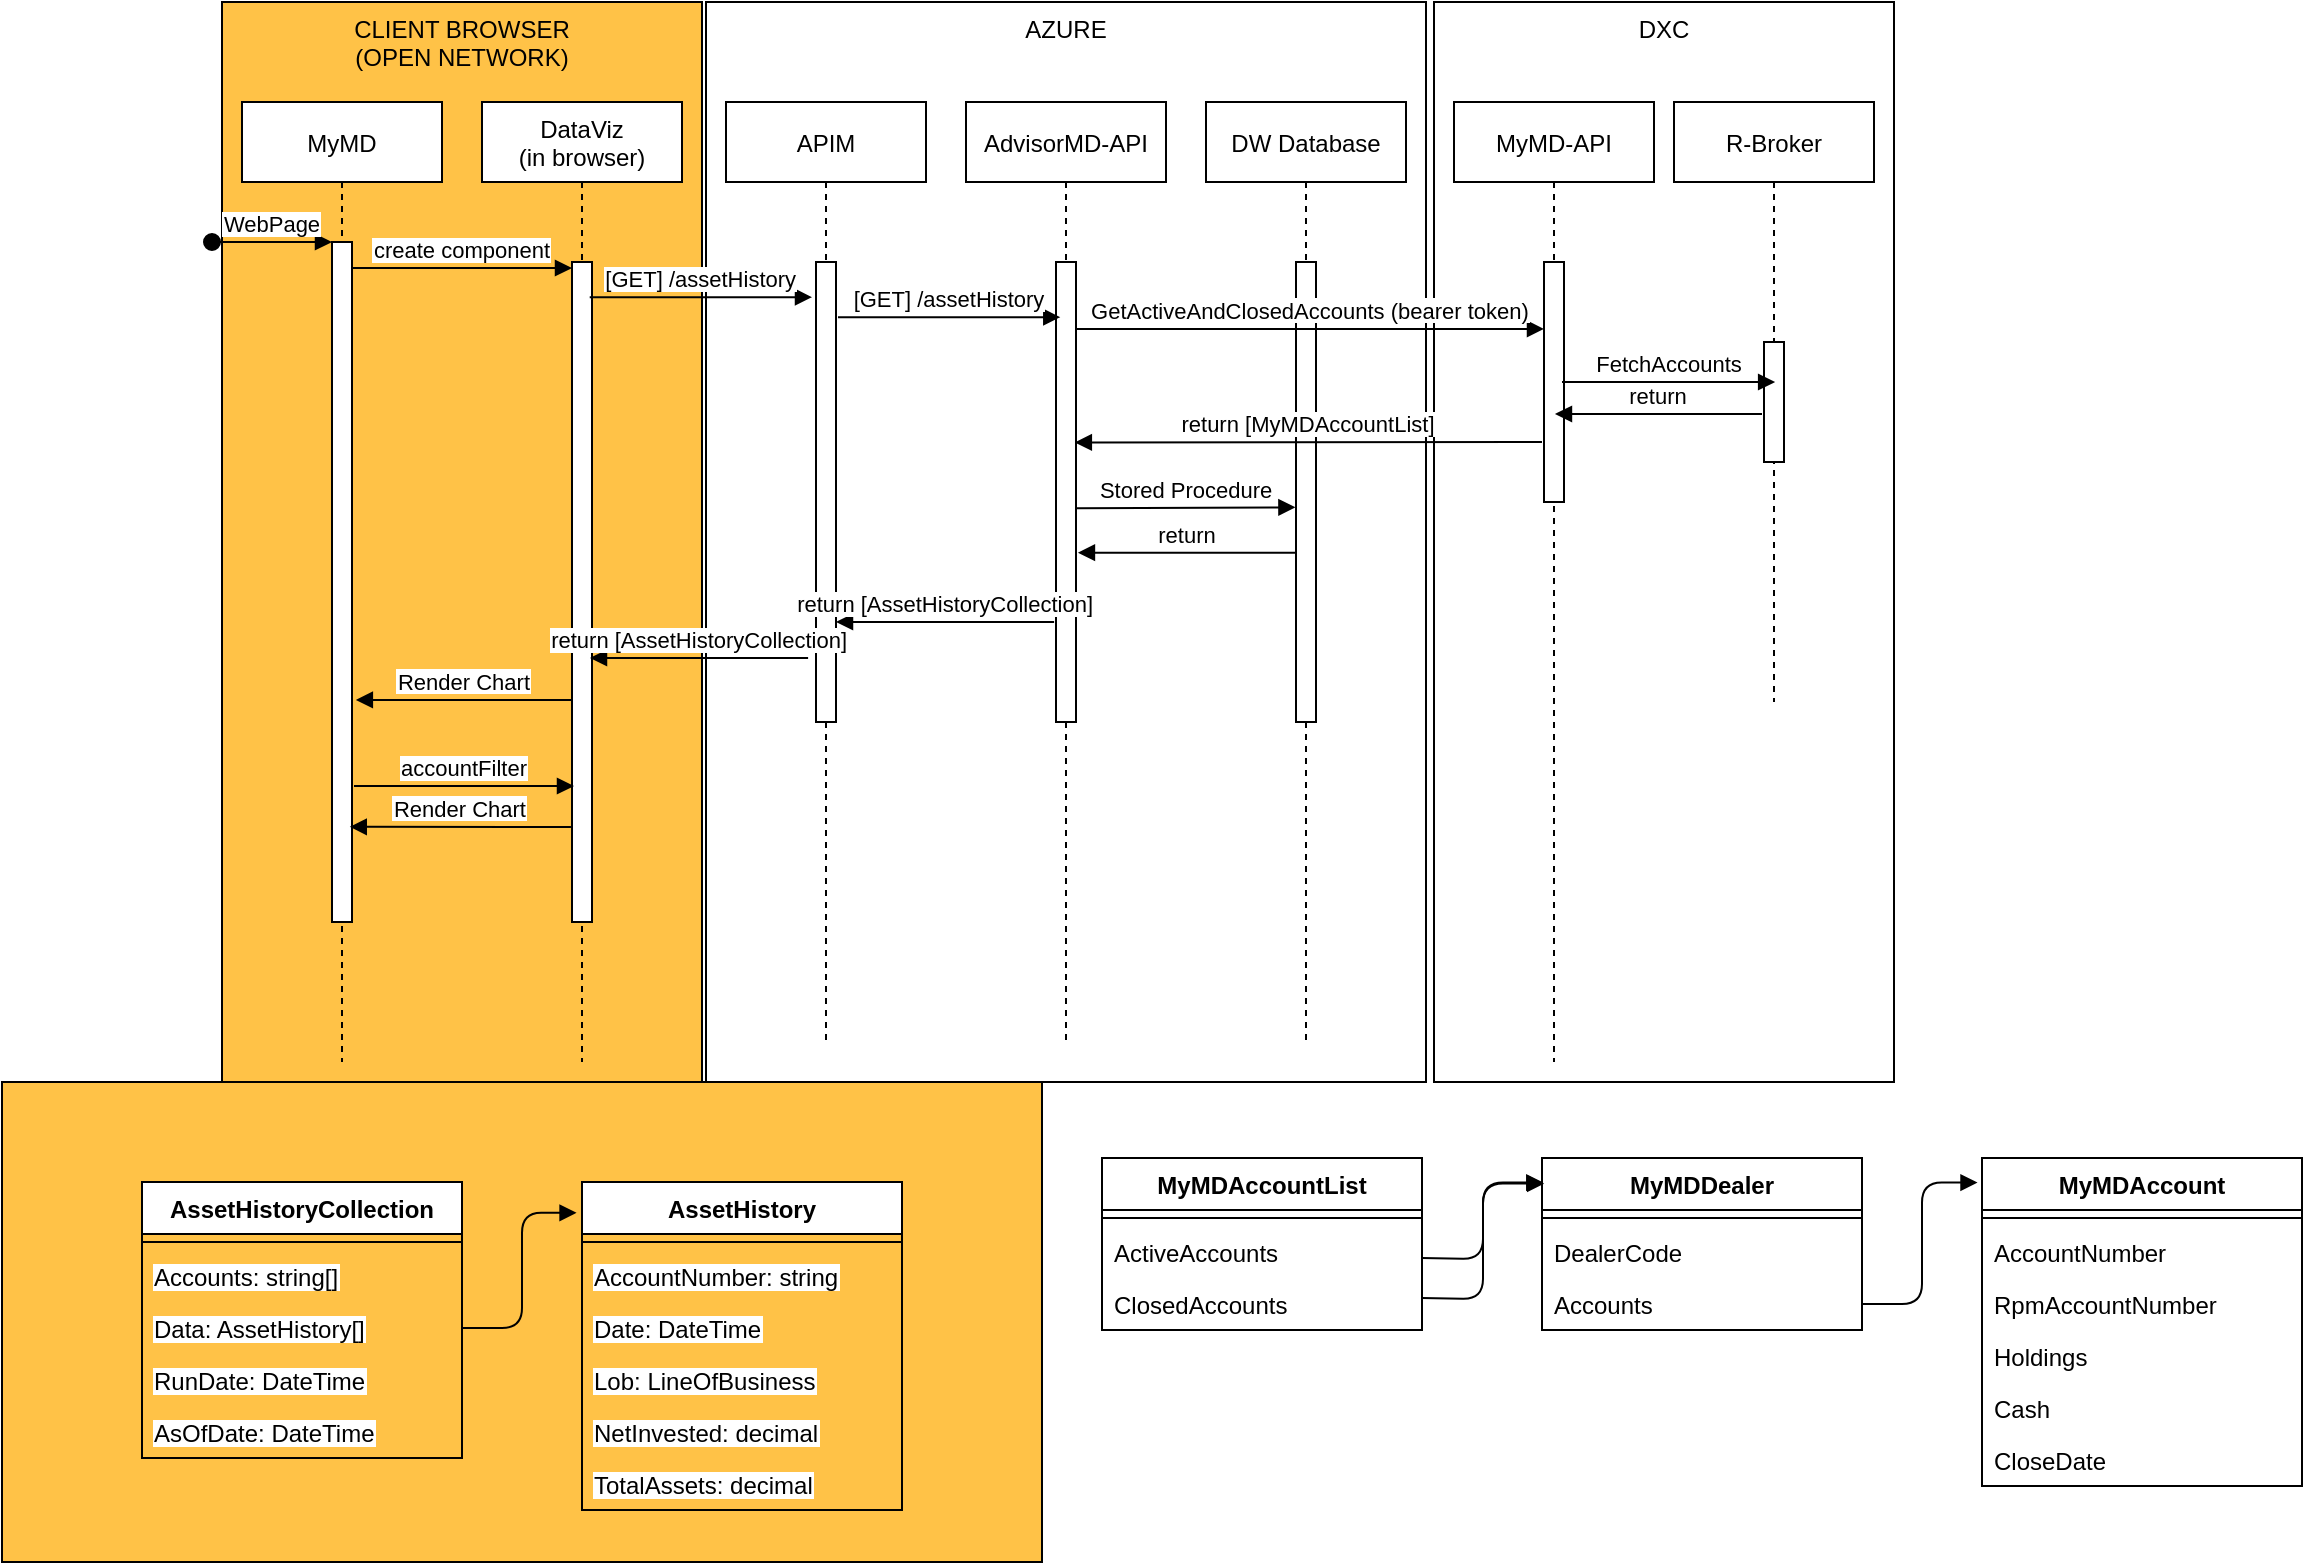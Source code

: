 <mxfile version="14.2.3" type="device"><diagram id="kgpKYQtTHZ0yAKxKKP6v" name="Page-1"><mxGraphModel dx="1422" dy="762" grid="1" gridSize="10" guides="1" tooltips="1" connect="1" arrows="1" fold="1" page="1" pageScale="1" pageWidth="850" pageHeight="1100" math="0" shadow="0"><root><mxCell id="0"/><mxCell id="1" parent="0"/><mxCell id="vwSD2Ll6hJnKml_gwDeJ-8" value="" style="rounded=0;whiteSpace=wrap;html=1;fillColor=#FFC247;" parent="1" vertex="1"><mxGeometry y="570" width="520" height="240" as="geometry"/></mxCell><mxCell id="vwSD2Ll6hJnKml_gwDeJ-5" value="CLIENT BROWSER&lt;br&gt;(OPEN NETWORK)" style="rounded=0;whiteSpace=wrap;html=1;verticalAlign=top;fillColor=#FFC247;" parent="1" vertex="1"><mxGeometry x="110" y="30" width="240" height="540" as="geometry"/></mxCell><mxCell id="O1ztnpO6jYg7FNGNO5Z2-10" value="DXC" style="rounded=0;whiteSpace=wrap;html=1;verticalAlign=top;" parent="1" vertex="1"><mxGeometry x="716" y="30" width="230" height="540" as="geometry"/></mxCell><mxCell id="O1ztnpO6jYg7FNGNO5Z2-8" value="AZURE" style="rounded=0;whiteSpace=wrap;html=1;verticalAlign=top;" parent="1" vertex="1"><mxGeometry x="352" y="30" width="360" height="540" as="geometry"/></mxCell><mxCell id="3nuBFxr9cyL0pnOWT2aG-1" value="MyMD" style="shape=umlLifeline;perimeter=lifelinePerimeter;container=1;collapsible=0;recursiveResize=0;rounded=0;shadow=0;strokeWidth=1;" parent="1" vertex="1"><mxGeometry x="120" y="80" width="100" height="480" as="geometry"/></mxCell><mxCell id="3nuBFxr9cyL0pnOWT2aG-2" value="" style="points=[];perimeter=orthogonalPerimeter;rounded=0;shadow=0;strokeWidth=1;" parent="3nuBFxr9cyL0pnOWT2aG-1" vertex="1"><mxGeometry x="45" y="70" width="10" height="340" as="geometry"/></mxCell><mxCell id="3nuBFxr9cyL0pnOWT2aG-3" value="WebPage" style="verticalAlign=bottom;startArrow=oval;endArrow=block;startSize=8;shadow=0;strokeWidth=1;" parent="3nuBFxr9cyL0pnOWT2aG-1" target="3nuBFxr9cyL0pnOWT2aG-2" edge="1"><mxGeometry relative="1" as="geometry"><mxPoint x="-15" y="70" as="sourcePoint"/></mxGeometry></mxCell><mxCell id="3nuBFxr9cyL0pnOWT2aG-5" value="DataViz&#10;(in browser)" style="shape=umlLifeline;perimeter=lifelinePerimeter;container=1;collapsible=0;recursiveResize=0;rounded=0;shadow=0;strokeWidth=1;" parent="1" vertex="1"><mxGeometry x="240" y="80" width="100" height="480" as="geometry"/></mxCell><mxCell id="3nuBFxr9cyL0pnOWT2aG-6" value="" style="points=[];perimeter=orthogonalPerimeter;rounded=0;shadow=0;strokeWidth=1;" parent="3nuBFxr9cyL0pnOWT2aG-5" vertex="1"><mxGeometry x="45" y="80" width="10" height="330" as="geometry"/></mxCell><mxCell id="3nuBFxr9cyL0pnOWT2aG-8" value="create component" style="verticalAlign=bottom;endArrow=block;entryX=0;entryY=0;shadow=0;strokeWidth=1;" parent="1" edge="1"><mxGeometry relative="1" as="geometry"><mxPoint x="175" y="163.0" as="sourcePoint"/><mxPoint x="285" y="163.0" as="targetPoint"/></mxGeometry></mxCell><mxCell id="O1ztnpO6jYg7FNGNO5Z2-1" value="AdvisorMD-API" style="shape=umlLifeline;perimeter=lifelinePerimeter;container=1;collapsible=0;recursiveResize=0;rounded=0;shadow=0;strokeWidth=1;" parent="1" vertex="1"><mxGeometry x="482" y="80" width="100" height="470" as="geometry"/></mxCell><mxCell id="O1ztnpO6jYg7FNGNO5Z2-2" value="" style="points=[];perimeter=orthogonalPerimeter;rounded=0;shadow=0;strokeWidth=1;" parent="O1ztnpO6jYg7FNGNO5Z2-1" vertex="1"><mxGeometry x="45" y="80" width="10" height="230" as="geometry"/></mxCell><mxCell id="O1ztnpO6jYg7FNGNO5Z2-3" value="DW Database" style="shape=umlLifeline;perimeter=lifelinePerimeter;container=1;collapsible=0;recursiveResize=0;rounded=0;shadow=0;strokeWidth=1;" parent="1" vertex="1"><mxGeometry x="602" y="80" width="100" height="470" as="geometry"/></mxCell><mxCell id="O1ztnpO6jYg7FNGNO5Z2-4" value="" style="points=[];perimeter=orthogonalPerimeter;rounded=0;shadow=0;strokeWidth=1;" parent="O1ztnpO6jYg7FNGNO5Z2-3" vertex="1"><mxGeometry x="45" y="80" width="10" height="230" as="geometry"/></mxCell><mxCell id="O1ztnpO6jYg7FNGNO5Z2-5" value="[GET] /assetHistory" style="verticalAlign=bottom;endArrow=block;shadow=0;strokeWidth=1;exitX=0.886;exitY=0.123;exitDx=0;exitDy=0;exitPerimeter=0;" parent="1" edge="1"><mxGeometry relative="1" as="geometry"><mxPoint x="293.86" y="177.59" as="sourcePoint"/><mxPoint x="405" y="177.59" as="targetPoint"/></mxGeometry></mxCell><mxCell id="O1ztnpO6jYg7FNGNO5Z2-6" value="GetActiveAndClosedAccounts (bearer token)" style="verticalAlign=bottom;endArrow=block;shadow=0;strokeWidth=1;exitX=0.886;exitY=0.123;exitDx=0;exitDy=0;exitPerimeter=0;" parent="1" target="O1ztnpO6jYg7FNGNO5Z2-12" edge="1"><mxGeometry relative="1" as="geometry"><mxPoint x="537.0" y="193.48" as="sourcePoint"/><mxPoint x="649.57" y="193.0" as="targetPoint"/></mxGeometry></mxCell><mxCell id="O1ztnpO6jYg7FNGNO5Z2-11" value="MyMD-API" style="shape=umlLifeline;perimeter=lifelinePerimeter;container=1;collapsible=0;recursiveResize=0;rounded=0;shadow=0;strokeWidth=1;" parent="1" vertex="1"><mxGeometry x="726" y="80" width="100" height="480" as="geometry"/></mxCell><mxCell id="O1ztnpO6jYg7FNGNO5Z2-12" value="" style="points=[];perimeter=orthogonalPerimeter;rounded=0;shadow=0;strokeWidth=1;" parent="O1ztnpO6jYg7FNGNO5Z2-11" vertex="1"><mxGeometry x="45" y="80" width="10" height="120" as="geometry"/></mxCell><mxCell id="O1ztnpO6jYg7FNGNO5Z2-13" value="return [MyMDAccountList]" style="verticalAlign=bottom;endArrow=block;shadow=0;strokeWidth=1;entryX=0.943;entryY=0.495;entryDx=0;entryDy=0;entryPerimeter=0;" parent="1" edge="1"><mxGeometry relative="1" as="geometry"><mxPoint x="770" y="250" as="sourcePoint"/><mxPoint x="536.43" y="250.2" as="targetPoint"/></mxGeometry></mxCell><mxCell id="O1ztnpO6jYg7FNGNO5Z2-15" value="R-Broker" style="shape=umlLifeline;perimeter=lifelinePerimeter;container=1;collapsible=0;recursiveResize=0;rounded=0;shadow=0;strokeWidth=1;" parent="1" vertex="1"><mxGeometry x="836" y="80" width="100" height="300" as="geometry"/></mxCell><mxCell id="O1ztnpO6jYg7FNGNO5Z2-16" value="" style="points=[];perimeter=orthogonalPerimeter;rounded=0;shadow=0;strokeWidth=1;" parent="O1ztnpO6jYg7FNGNO5Z2-15" vertex="1"><mxGeometry x="45" y="120" width="10" height="60" as="geometry"/></mxCell><mxCell id="O1ztnpO6jYg7FNGNO5Z2-17" value="Stored Procedure" style="verticalAlign=bottom;endArrow=block;shadow=0;strokeWidth=1;entryX=-0.029;entryY=0.748;entryDx=0;entryDy=0;entryPerimeter=0;exitX=1.005;exitY=0.751;exitDx=0;exitDy=0;exitPerimeter=0;" parent="1" edge="1"><mxGeometry relative="1" as="geometry"><mxPoint x="537.05" y="283.16" as="sourcePoint"/><mxPoint x="646.71" y="282.68" as="targetPoint"/></mxGeometry></mxCell><mxCell id="O1ztnpO6jYg7FNGNO5Z2-18" value="return" style="verticalAlign=bottom;endArrow=block;shadow=0;strokeWidth=1;entryX=1.097;entryY=0.877;entryDx=0;entryDy=0;entryPerimeter=0;exitX=0.002;exitY=0.877;exitDx=0;exitDy=0;exitPerimeter=0;" parent="1" edge="1"><mxGeometry relative="1" as="geometry"><mxPoint x="647.02" y="305.32" as="sourcePoint"/><mxPoint x="537.97" y="305.32" as="targetPoint"/></mxGeometry></mxCell><mxCell id="O1ztnpO6jYg7FNGNO5Z2-20" value="Render Chart" style="verticalAlign=bottom;endArrow=block;shadow=0;strokeWidth=1;entryX=1.193;entryY=0.647;entryDx=0;entryDy=0;entryPerimeter=0;" parent="1" edge="1"><mxGeometry relative="1" as="geometry"><mxPoint x="285" y="378.98" as="sourcePoint"/><mxPoint x="176.93" y="378.98" as="targetPoint"/></mxGeometry></mxCell><mxCell id="O1ztnpO6jYg7FNGNO5Z2-21" value="Render Chart" style="verticalAlign=bottom;endArrow=block;shadow=0;strokeWidth=1;entryX=0.888;entryY=0.86;entryDx=0;entryDy=0;entryPerimeter=0;exitX=-0.054;exitY=0.856;exitDx=0;exitDy=0;exitPerimeter=0;" parent="1" source="3nuBFxr9cyL0pnOWT2aG-6" target="3nuBFxr9cyL0pnOWT2aG-2" edge="1"><mxGeometry relative="1" as="geometry"><mxPoint x="280" y="440" as="sourcePoint"/><mxPoint x="170" y="440.1" as="targetPoint"/></mxGeometry></mxCell><mxCell id="O1ztnpO6jYg7FNGNO5Z2-22" value="accountFilter" style="verticalAlign=bottom;endArrow=block;entryX=0;entryY=0;shadow=0;strokeWidth=1;" parent="1" edge="1"><mxGeometry relative="1" as="geometry"><mxPoint x="176" y="422.0" as="sourcePoint"/><mxPoint x="286" y="422.0" as="targetPoint"/></mxGeometry></mxCell><mxCell id="Sypi5cE7gtwRGKZ2RJez-1" value="MyMDAccount" style="swimlane;fontStyle=1;align=center;verticalAlign=top;childLayout=stackLayout;horizontal=1;startSize=26;horizontalStack=0;resizeParent=1;resizeParentMax=0;resizeLast=0;collapsible=1;marginBottom=0;" parent="1" vertex="1"><mxGeometry x="990" y="608" width="160" height="164" as="geometry"/></mxCell><mxCell id="Sypi5cE7gtwRGKZ2RJez-3" value="" style="line;strokeWidth=1;fillColor=none;align=left;verticalAlign=middle;spacingTop=-1;spacingLeft=3;spacingRight=3;rotatable=0;labelPosition=right;points=[];portConstraint=eastwest;" parent="Sypi5cE7gtwRGKZ2RJez-1" vertex="1"><mxGeometry y="26" width="160" height="8" as="geometry"/></mxCell><mxCell id="Sypi5cE7gtwRGKZ2RJez-4" value="AccountNumber" style="text;strokeColor=none;fillColor=none;align=left;verticalAlign=top;spacingLeft=4;spacingRight=4;overflow=hidden;rotatable=0;points=[[0,0.5],[1,0.5]];portConstraint=eastwest;" parent="Sypi5cE7gtwRGKZ2RJez-1" vertex="1"><mxGeometry y="34" width="160" height="26" as="geometry"/></mxCell><mxCell id="Sypi5cE7gtwRGKZ2RJez-6" value="RpmAccountNumber" style="text;strokeColor=none;fillColor=none;align=left;verticalAlign=top;spacingLeft=4;spacingRight=4;overflow=hidden;rotatable=0;points=[[0,0.5],[1,0.5]];portConstraint=eastwest;" parent="Sypi5cE7gtwRGKZ2RJez-1" vertex="1"><mxGeometry y="60" width="160" height="26" as="geometry"/></mxCell><mxCell id="Sypi5cE7gtwRGKZ2RJez-7" value="Holdings" style="text;strokeColor=none;fillColor=none;align=left;verticalAlign=top;spacingLeft=4;spacingRight=4;overflow=hidden;rotatable=0;points=[[0,0.5],[1,0.5]];portConstraint=eastwest;" parent="Sypi5cE7gtwRGKZ2RJez-1" vertex="1"><mxGeometry y="86" width="160" height="26" as="geometry"/></mxCell><mxCell id="Sypi5cE7gtwRGKZ2RJez-8" value="Cash" style="text;strokeColor=none;fillColor=none;align=left;verticalAlign=top;spacingLeft=4;spacingRight=4;overflow=hidden;rotatable=0;points=[[0,0.5],[1,0.5]];portConstraint=eastwest;" parent="Sypi5cE7gtwRGKZ2RJez-1" vertex="1"><mxGeometry y="112" width="160" height="26" as="geometry"/></mxCell><mxCell id="Sypi5cE7gtwRGKZ2RJez-9" value="CloseDate" style="text;strokeColor=none;fillColor=none;align=left;verticalAlign=top;spacingLeft=4;spacingRight=4;overflow=hidden;rotatable=0;points=[[0,0.5],[1,0.5]];portConstraint=eastwest;" parent="Sypi5cE7gtwRGKZ2RJez-1" vertex="1"><mxGeometry y="138" width="160" height="26" as="geometry"/></mxCell><mxCell id="Sypi5cE7gtwRGKZ2RJez-11" value="MyMDDealer" style="swimlane;fontStyle=1;align=center;verticalAlign=top;childLayout=stackLayout;horizontal=1;startSize=26;horizontalStack=0;resizeParent=1;resizeParentMax=0;resizeLast=0;collapsible=1;marginBottom=0;" parent="1" vertex="1"><mxGeometry x="770" y="608" width="160" height="86" as="geometry"/></mxCell><mxCell id="Sypi5cE7gtwRGKZ2RJez-12" value="" style="line;strokeWidth=1;fillColor=none;align=left;verticalAlign=middle;spacingTop=-1;spacingLeft=3;spacingRight=3;rotatable=0;labelPosition=right;points=[];portConstraint=eastwest;" parent="Sypi5cE7gtwRGKZ2RJez-11" vertex="1"><mxGeometry y="26" width="160" height="8" as="geometry"/></mxCell><mxCell id="Sypi5cE7gtwRGKZ2RJez-13" value="DealerCode" style="text;strokeColor=none;fillColor=none;align=left;verticalAlign=top;spacingLeft=4;spacingRight=4;overflow=hidden;rotatable=0;points=[[0,0.5],[1,0.5]];portConstraint=eastwest;" parent="Sypi5cE7gtwRGKZ2RJez-11" vertex="1"><mxGeometry y="34" width="160" height="26" as="geometry"/></mxCell><mxCell id="Sypi5cE7gtwRGKZ2RJez-14" value="Accounts" style="text;strokeColor=none;fillColor=none;align=left;verticalAlign=top;spacingLeft=4;spacingRight=4;overflow=hidden;rotatable=0;points=[[0,0.5],[1,0.5]];portConstraint=eastwest;" parent="Sypi5cE7gtwRGKZ2RJez-11" vertex="1"><mxGeometry y="60" width="160" height="26" as="geometry"/></mxCell><mxCell id="Sypi5cE7gtwRGKZ2RJez-18" value="" style="endArrow=block;endFill=1;html=1;edgeStyle=orthogonalEdgeStyle;align=left;verticalAlign=top;exitX=1;exitY=0.5;exitDx=0;exitDy=0;entryX=-0.014;entryY=0.075;entryDx=0;entryDy=0;entryPerimeter=0;" parent="1" source="Sypi5cE7gtwRGKZ2RJez-14" target="Sypi5cE7gtwRGKZ2RJez-1" edge="1"><mxGeometry x="-1" relative="1" as="geometry"><mxPoint x="830" y="678" as="sourcePoint"/><mxPoint x="990" y="678" as="targetPoint"/></mxGeometry></mxCell><mxCell id="Sypi5cE7gtwRGKZ2RJez-20" value="MyMDAccountList" style="swimlane;fontStyle=1;align=center;verticalAlign=top;childLayout=stackLayout;horizontal=1;startSize=26;horizontalStack=0;resizeParent=1;resizeParentMax=0;resizeLast=0;collapsible=1;marginBottom=0;" parent="1" vertex="1"><mxGeometry x="550" y="608" width="160" height="86" as="geometry"/></mxCell><mxCell id="Sypi5cE7gtwRGKZ2RJez-21" value="" style="line;strokeWidth=1;fillColor=none;align=left;verticalAlign=middle;spacingTop=-1;spacingLeft=3;spacingRight=3;rotatable=0;labelPosition=right;points=[];portConstraint=eastwest;" parent="Sypi5cE7gtwRGKZ2RJez-20" vertex="1"><mxGeometry y="26" width="160" height="8" as="geometry"/></mxCell><mxCell id="Sypi5cE7gtwRGKZ2RJez-22" value="ActiveAccounts" style="text;strokeColor=none;fillColor=none;align=left;verticalAlign=top;spacingLeft=4;spacingRight=4;overflow=hidden;rotatable=0;points=[[0,0.5],[1,0.5]];portConstraint=eastwest;" parent="Sypi5cE7gtwRGKZ2RJez-20" vertex="1"><mxGeometry y="34" width="160" height="26" as="geometry"/></mxCell><mxCell id="Sypi5cE7gtwRGKZ2RJez-23" value="ClosedAccounts" style="text;strokeColor=none;fillColor=none;align=left;verticalAlign=top;spacingLeft=4;spacingRight=4;overflow=hidden;rotatable=0;points=[[0,0.5],[1,0.5]];portConstraint=eastwest;" parent="Sypi5cE7gtwRGKZ2RJez-20" vertex="1"><mxGeometry y="60" width="160" height="26" as="geometry"/></mxCell><mxCell id="Sypi5cE7gtwRGKZ2RJez-26" value="" style="endArrow=block;endFill=1;html=1;edgeStyle=orthogonalEdgeStyle;align=left;verticalAlign=top;entryX=0.007;entryY=0.149;entryDx=0;entryDy=0;entryPerimeter=0;" parent="1" target="Sypi5cE7gtwRGKZ2RJez-11" edge="1"><mxGeometry x="-1" relative="1" as="geometry"><mxPoint x="710" y="678" as="sourcePoint"/><mxPoint x="770" y="678" as="targetPoint"/></mxGeometry></mxCell><mxCell id="Sypi5cE7gtwRGKZ2RJez-28" value="" style="endArrow=block;endFill=1;html=1;edgeStyle=orthogonalEdgeStyle;align=left;verticalAlign=top;entryX=0.004;entryY=0.143;entryDx=0;entryDy=0;entryPerimeter=0;" parent="1" target="Sypi5cE7gtwRGKZ2RJez-11" edge="1"><mxGeometry x="-1" relative="1" as="geometry"><mxPoint x="710" y="658" as="sourcePoint"/><mxPoint x="770" y="658" as="targetPoint"/></mxGeometry></mxCell><mxCell id="Sypi5cE7gtwRGKZ2RJez-29" value="AssetHistoryCollection" style="swimlane;fontStyle=1;align=center;verticalAlign=top;childLayout=stackLayout;horizontal=1;startSize=26;horizontalStack=0;resizeParent=1;resizeParentMax=0;resizeLast=0;collapsible=1;marginBottom=0;labelBackgroundColor=#ffffff;" parent="1" vertex="1"><mxGeometry x="70" y="620" width="160" height="138" as="geometry"/></mxCell><mxCell id="Sypi5cE7gtwRGKZ2RJez-30" value="" style="line;strokeWidth=1;fillColor=none;align=left;verticalAlign=middle;spacingTop=-1;spacingLeft=3;spacingRight=3;rotatable=0;labelPosition=right;points=[];portConstraint=eastwest;labelBackgroundColor=#ffffff;" parent="Sypi5cE7gtwRGKZ2RJez-29" vertex="1"><mxGeometry y="26" width="160" height="8" as="geometry"/></mxCell><mxCell id="Sypi5cE7gtwRGKZ2RJez-31" value="Accounts: string[]" style="text;strokeColor=none;fillColor=none;align=left;verticalAlign=top;spacingLeft=4;spacingRight=4;overflow=hidden;rotatable=0;points=[[0,0.5],[1,0.5]];portConstraint=eastwest;labelBackgroundColor=#ffffff;" parent="Sypi5cE7gtwRGKZ2RJez-29" vertex="1"><mxGeometry y="34" width="160" height="26" as="geometry"/></mxCell><mxCell id="Sypi5cE7gtwRGKZ2RJez-32" value="Data: AssetHistory[]" style="text;strokeColor=none;fillColor=none;align=left;verticalAlign=top;spacingLeft=4;spacingRight=4;overflow=hidden;rotatable=0;points=[[0,0.5],[1,0.5]];portConstraint=eastwest;labelBackgroundColor=#ffffff;" parent="Sypi5cE7gtwRGKZ2RJez-29" vertex="1"><mxGeometry y="60" width="160" height="26" as="geometry"/></mxCell><mxCell id="Sypi5cE7gtwRGKZ2RJez-33" value="RunDate: DateTime" style="text;strokeColor=none;fillColor=none;align=left;verticalAlign=top;spacingLeft=4;spacingRight=4;overflow=hidden;rotatable=0;points=[[0,0.5],[1,0.5]];portConstraint=eastwest;labelBackgroundColor=#ffffff;" parent="Sypi5cE7gtwRGKZ2RJez-29" vertex="1"><mxGeometry y="86" width="160" height="26" as="geometry"/></mxCell><mxCell id="Sypi5cE7gtwRGKZ2RJez-34" value="AsOfDate: DateTime" style="text;strokeColor=none;fillColor=none;align=left;verticalAlign=top;spacingLeft=4;spacingRight=4;overflow=hidden;rotatable=0;points=[[0,0.5],[1,0.5]];portConstraint=eastwest;labelBackgroundColor=#ffffff;" parent="Sypi5cE7gtwRGKZ2RJez-29" vertex="1"><mxGeometry y="112" width="160" height="26" as="geometry"/></mxCell><mxCell id="Sypi5cE7gtwRGKZ2RJez-36" value="AssetHistory" style="swimlane;fontStyle=1;align=center;verticalAlign=top;childLayout=stackLayout;horizontal=1;startSize=26;horizontalStack=0;resizeParent=1;resizeParentMax=0;resizeLast=0;collapsible=1;marginBottom=0;labelBackgroundColor=#ffffff;" parent="1" vertex="1"><mxGeometry x="290" y="620" width="160" height="164" as="geometry"/></mxCell><mxCell id="Sypi5cE7gtwRGKZ2RJez-37" value="" style="line;strokeWidth=1;fillColor=none;align=left;verticalAlign=middle;spacingTop=-1;spacingLeft=3;spacingRight=3;rotatable=0;labelPosition=right;points=[];portConstraint=eastwest;labelBackgroundColor=#ffffff;" parent="Sypi5cE7gtwRGKZ2RJez-36" vertex="1"><mxGeometry y="26" width="160" height="8" as="geometry"/></mxCell><mxCell id="Sypi5cE7gtwRGKZ2RJez-38" value="AccountNumber: string" style="text;strokeColor=none;fillColor=none;align=left;verticalAlign=top;spacingLeft=4;spacingRight=4;overflow=hidden;rotatable=0;points=[[0,0.5],[1,0.5]];portConstraint=eastwest;labelBackgroundColor=#ffffff;" parent="Sypi5cE7gtwRGKZ2RJez-36" vertex="1"><mxGeometry y="34" width="160" height="26" as="geometry"/></mxCell><mxCell id="Sypi5cE7gtwRGKZ2RJez-39" value="Date: DateTime" style="text;strokeColor=none;fillColor=none;align=left;verticalAlign=top;spacingLeft=4;spacingRight=4;overflow=hidden;rotatable=0;points=[[0,0.5],[1,0.5]];portConstraint=eastwest;labelBackgroundColor=#ffffff;" parent="Sypi5cE7gtwRGKZ2RJez-36" vertex="1"><mxGeometry y="60" width="160" height="26" as="geometry"/></mxCell><mxCell id="Sypi5cE7gtwRGKZ2RJez-40" value="Lob: LineOfBusiness" style="text;strokeColor=none;fillColor=none;align=left;verticalAlign=top;spacingLeft=4;spacingRight=4;overflow=hidden;rotatable=0;points=[[0,0.5],[1,0.5]];portConstraint=eastwest;labelBackgroundColor=#ffffff;" parent="Sypi5cE7gtwRGKZ2RJez-36" vertex="1"><mxGeometry y="86" width="160" height="26" as="geometry"/></mxCell><mxCell id="Sypi5cE7gtwRGKZ2RJez-41" value="NetInvested: decimal" style="text;strokeColor=none;fillColor=none;align=left;verticalAlign=top;spacingLeft=4;spacingRight=4;overflow=hidden;rotatable=0;points=[[0,0.5],[1,0.5]];portConstraint=eastwest;labelBackgroundColor=#ffffff;" parent="Sypi5cE7gtwRGKZ2RJez-36" vertex="1"><mxGeometry y="112" width="160" height="26" as="geometry"/></mxCell><mxCell id="Sypi5cE7gtwRGKZ2RJez-43" value="TotalAssets: decimal" style="text;strokeColor=none;fillColor=none;align=left;verticalAlign=top;spacingLeft=4;spacingRight=4;overflow=hidden;rotatable=0;points=[[0,0.5],[1,0.5]];portConstraint=eastwest;labelBackgroundColor=#ffffff;" parent="Sypi5cE7gtwRGKZ2RJez-36" vertex="1"><mxGeometry y="138" width="160" height="26" as="geometry"/></mxCell><mxCell id="Sypi5cE7gtwRGKZ2RJez-52" value="" style="endArrow=block;endFill=1;html=1;edgeStyle=orthogonalEdgeStyle;align=left;verticalAlign=top;entryX=-0.017;entryY=0.094;entryDx=0;entryDy=0;entryPerimeter=0;labelBackgroundColor=#ffffff;" parent="1" source="Sypi5cE7gtwRGKZ2RJez-32" target="Sypi5cE7gtwRGKZ2RJez-36" edge="1"><mxGeometry x="-1" relative="1" as="geometry"><mxPoint x="230" y="693" as="sourcePoint"/><mxPoint x="390" y="693" as="targetPoint"/></mxGeometry></mxCell><mxCell id="vwSD2Ll6hJnKml_gwDeJ-1" value="APIM" style="shape=umlLifeline;perimeter=lifelinePerimeter;container=1;collapsible=0;recursiveResize=0;rounded=0;shadow=0;strokeWidth=1;" parent="1" vertex="1"><mxGeometry x="362" y="80" width="100" height="470" as="geometry"/></mxCell><mxCell id="vwSD2Ll6hJnKml_gwDeJ-2" value="" style="points=[];perimeter=orthogonalPerimeter;rounded=0;shadow=0;strokeWidth=1;" parent="vwSD2Ll6hJnKml_gwDeJ-1" vertex="1"><mxGeometry x="45" y="80" width="10" height="230" as="geometry"/></mxCell><mxCell id="O1ztnpO6jYg7FNGNO5Z2-19" value="return [AssetHistoryCollection]" style="verticalAlign=bottom;endArrow=block;shadow=0;strokeWidth=1;entryX=1.097;entryY=0.877;entryDx=0;entryDy=0;entryPerimeter=0;exitX=0.002;exitY=0.877;exitDx=0;exitDy=0;exitPerimeter=0;" parent="1" edge="1"><mxGeometry relative="1" as="geometry"><mxPoint x="403.05" y="358.0" as="sourcePoint"/><mxPoint x="294" y="358.0" as="targetPoint"/></mxGeometry></mxCell><mxCell id="vwSD2Ll6hJnKml_gwDeJ-3" value="return [AssetHistoryCollection]" style="verticalAlign=bottom;endArrow=block;shadow=0;strokeWidth=1;entryX=1.097;entryY=0.877;entryDx=0;entryDy=0;entryPerimeter=0;exitX=0.002;exitY=0.877;exitDx=0;exitDy=0;exitPerimeter=0;" parent="1" edge="1"><mxGeometry relative="1" as="geometry"><mxPoint x="526.05" y="340" as="sourcePoint"/><mxPoint x="417" y="340" as="targetPoint"/></mxGeometry></mxCell><mxCell id="vwSD2Ll6hJnKml_gwDeJ-4" value="[GET] /assetHistory" style="verticalAlign=bottom;endArrow=block;shadow=0;strokeWidth=1;exitX=0.886;exitY=0.123;exitDx=0;exitDy=0;exitPerimeter=0;" parent="1" edge="1"><mxGeometry relative="1" as="geometry"><mxPoint x="418.0" y="187.59" as="sourcePoint"/><mxPoint x="529.14" y="187.59" as="targetPoint"/></mxGeometry></mxCell><mxCell id="vwSD2Ll6hJnKml_gwDeJ-6" value="FetchAccounts" style="verticalAlign=bottom;endArrow=block;shadow=0;strokeWidth=1;" parent="1" edge="1"><mxGeometry relative="1" as="geometry"><mxPoint x="780" y="220" as="sourcePoint"/><mxPoint x="886.57" y="220.0" as="targetPoint"/></mxGeometry></mxCell><mxCell id="vwSD2Ll6hJnKml_gwDeJ-7" value="return" style="verticalAlign=bottom;endArrow=block;shadow=0;strokeWidth=1;entryX=1.097;entryY=0.877;entryDx=0;entryDy=0;entryPerimeter=0;" parent="1" edge="1"><mxGeometry relative="1" as="geometry"><mxPoint x="880" y="236" as="sourcePoint"/><mxPoint x="776.48" y="236.0" as="targetPoint"/></mxGeometry></mxCell></root></mxGraphModel></diagram></mxfile>